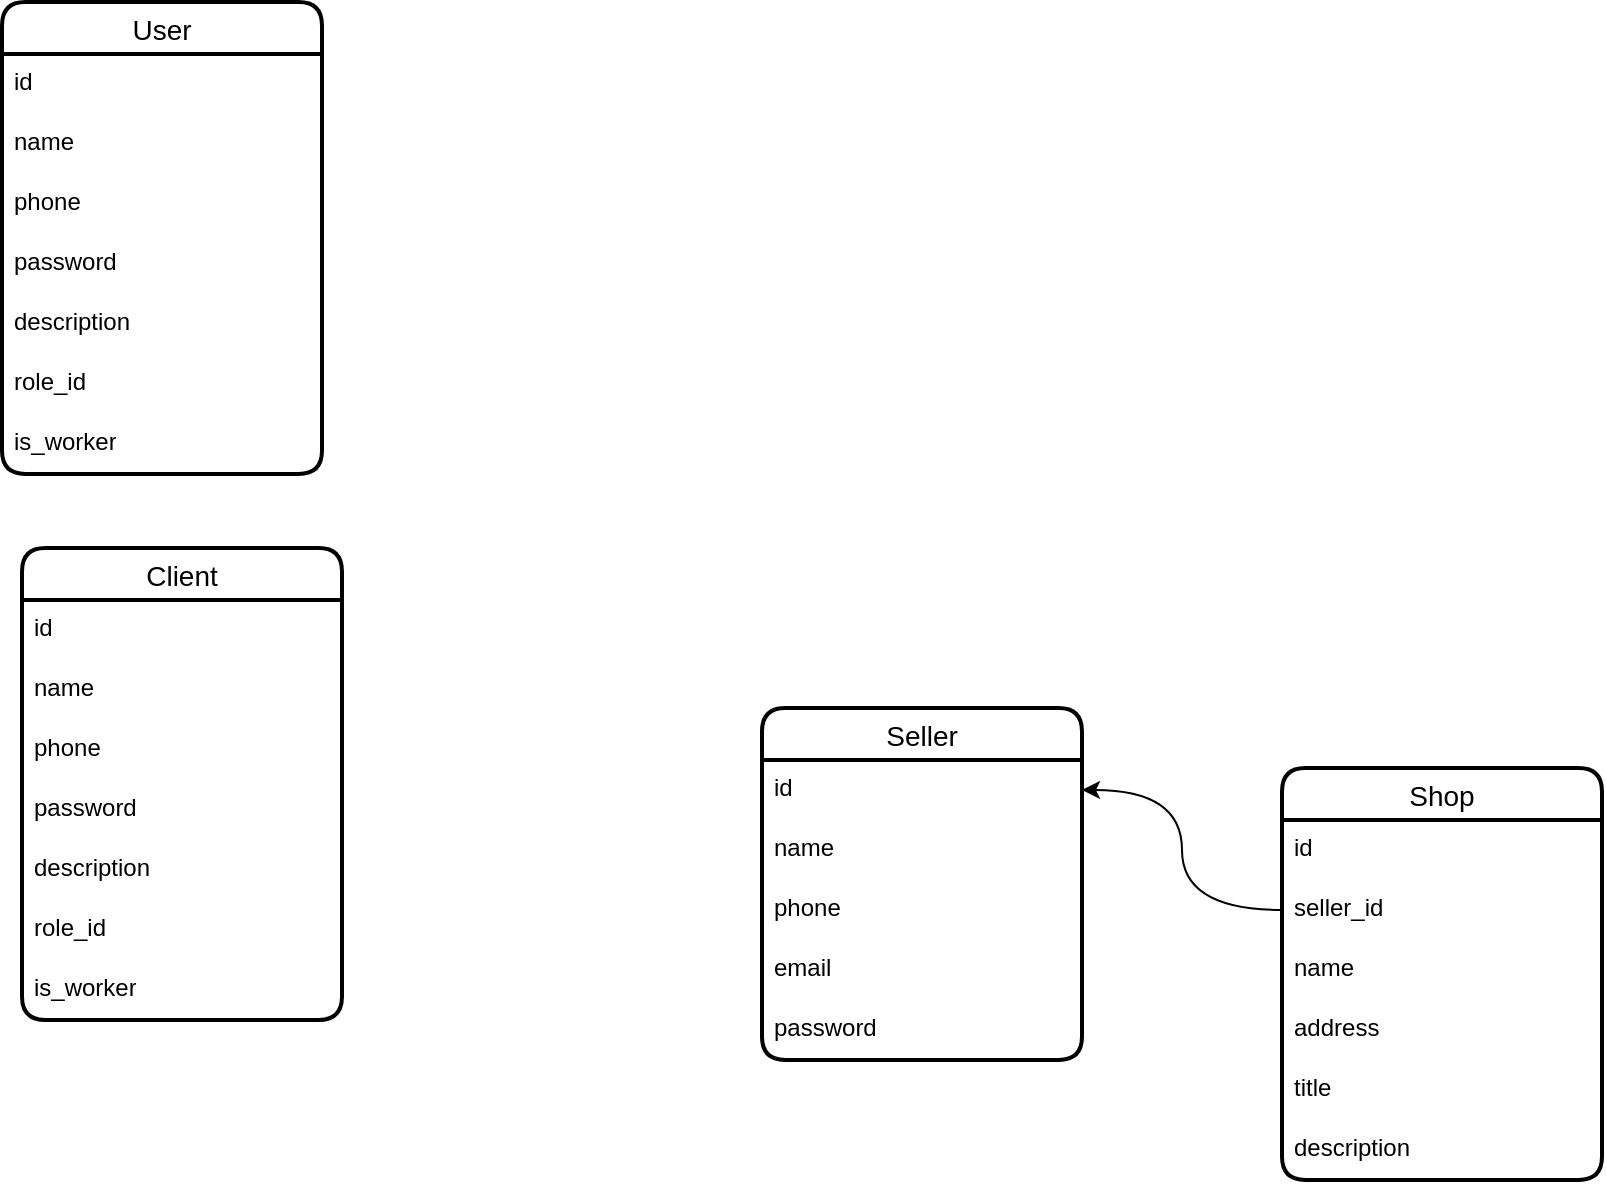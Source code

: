 <mxfile version="22.1.18" type="github">
  <diagram name="Страница — 1" id="BWyZNJxWL8o6nI6jkHpt">
    <mxGraphModel dx="1195" dy="615" grid="1" gridSize="10" guides="1" tooltips="1" connect="1" arrows="1" fold="1" page="1" pageScale="1" pageWidth="827" pageHeight="1169" math="0" shadow="0">
      <root>
        <mxCell id="0" />
        <mxCell id="1" parent="0" />
        <mxCell id="_narJhzpY2zVw0ucGG34-1" value="User" style="swimlane;fontStyle=0;childLayout=stackLayout;horizontal=1;startSize=26;horizontalStack=0;resizeParent=1;resizeParentMax=0;resizeLast=0;collapsible=1;marginBottom=0;align=center;fontSize=14;strokeWidth=2;rounded=1;shadow=0;glass=0;swimlaneLine=1;" vertex="1" parent="1">
          <mxGeometry x="60" y="427" width="160" height="236" as="geometry" />
        </mxCell>
        <mxCell id="_narJhzpY2zVw0ucGG34-2" value="id" style="text;strokeColor=none;fillColor=none;spacingLeft=4;spacingRight=4;overflow=hidden;rotatable=0;points=[[0,0.5],[1,0.5]];portConstraint=eastwest;fontSize=12;whiteSpace=wrap;html=1;" vertex="1" parent="_narJhzpY2zVw0ucGG34-1">
          <mxGeometry y="26" width="160" height="30" as="geometry" />
        </mxCell>
        <mxCell id="_narJhzpY2zVw0ucGG34-3" value="name" style="text;strokeColor=none;fillColor=none;spacingLeft=4;spacingRight=4;overflow=hidden;rotatable=0;points=[[0,0.5],[1,0.5]];portConstraint=eastwest;fontSize=12;whiteSpace=wrap;html=1;" vertex="1" parent="_narJhzpY2zVw0ucGG34-1">
          <mxGeometry y="56" width="160" height="30" as="geometry" />
        </mxCell>
        <mxCell id="_narJhzpY2zVw0ucGG34-4" value="phone" style="text;strokeColor=none;fillColor=none;spacingLeft=4;spacingRight=4;overflow=hidden;rotatable=0;points=[[0,0.5],[1,0.5]];portConstraint=eastwest;fontSize=12;whiteSpace=wrap;html=1;" vertex="1" parent="_narJhzpY2zVw0ucGG34-1">
          <mxGeometry y="86" width="160" height="30" as="geometry" />
        </mxCell>
        <mxCell id="_narJhzpY2zVw0ucGG34-5" value="password" style="text;strokeColor=none;fillColor=none;spacingLeft=4;spacingRight=4;overflow=hidden;rotatable=0;points=[[0,0.5],[1,0.5]];portConstraint=eastwest;fontSize=12;whiteSpace=wrap;html=1;" vertex="1" parent="_narJhzpY2zVw0ucGG34-1">
          <mxGeometry y="116" width="160" height="30" as="geometry" />
        </mxCell>
        <mxCell id="_narJhzpY2zVw0ucGG34-6" value="description" style="text;strokeColor=none;fillColor=none;spacingLeft=4;spacingRight=4;overflow=hidden;rotatable=0;points=[[0,0.5],[1,0.5]];portConstraint=eastwest;fontSize=12;whiteSpace=wrap;html=1;" vertex="1" parent="_narJhzpY2zVw0ucGG34-1">
          <mxGeometry y="146" width="160" height="30" as="geometry" />
        </mxCell>
        <mxCell id="_narJhzpY2zVw0ucGG34-7" value="role_id" style="text;strokeColor=none;fillColor=none;spacingLeft=4;spacingRight=4;overflow=hidden;rotatable=0;points=[[0,0.5],[1,0.5]];portConstraint=eastwest;fontSize=12;whiteSpace=wrap;html=1;" vertex="1" parent="_narJhzpY2zVw0ucGG34-1">
          <mxGeometry y="176" width="160" height="30" as="geometry" />
        </mxCell>
        <mxCell id="_narJhzpY2zVw0ucGG34-8" value="is_worker" style="text;strokeColor=none;fillColor=none;spacingLeft=4;spacingRight=4;overflow=hidden;rotatable=0;points=[[0,0.5],[1,0.5]];portConstraint=eastwest;fontSize=12;whiteSpace=wrap;html=1;" vertex="1" parent="_narJhzpY2zVw0ucGG34-1">
          <mxGeometry y="206" width="160" height="30" as="geometry" />
        </mxCell>
        <mxCell id="_narJhzpY2zVw0ucGG34-9" value="Client" style="swimlane;fontStyle=0;childLayout=stackLayout;horizontal=1;startSize=26;horizontalStack=0;resizeParent=1;resizeParentMax=0;resizeLast=0;collapsible=1;marginBottom=0;align=center;fontSize=14;strokeWidth=2;rounded=1;shadow=0;glass=0;swimlaneLine=1;" vertex="1" parent="1">
          <mxGeometry x="70" y="700" width="160" height="236" as="geometry" />
        </mxCell>
        <mxCell id="_narJhzpY2zVw0ucGG34-10" value="id" style="text;strokeColor=none;fillColor=none;spacingLeft=4;spacingRight=4;overflow=hidden;rotatable=0;points=[[0,0.5],[1,0.5]];portConstraint=eastwest;fontSize=12;whiteSpace=wrap;html=1;" vertex="1" parent="_narJhzpY2zVw0ucGG34-9">
          <mxGeometry y="26" width="160" height="30" as="geometry" />
        </mxCell>
        <mxCell id="_narJhzpY2zVw0ucGG34-11" value="name" style="text;strokeColor=none;fillColor=none;spacingLeft=4;spacingRight=4;overflow=hidden;rotatable=0;points=[[0,0.5],[1,0.5]];portConstraint=eastwest;fontSize=12;whiteSpace=wrap;html=1;" vertex="1" parent="_narJhzpY2zVw0ucGG34-9">
          <mxGeometry y="56" width="160" height="30" as="geometry" />
        </mxCell>
        <mxCell id="_narJhzpY2zVw0ucGG34-12" value="phone" style="text;strokeColor=none;fillColor=none;spacingLeft=4;spacingRight=4;overflow=hidden;rotatable=0;points=[[0,0.5],[1,0.5]];portConstraint=eastwest;fontSize=12;whiteSpace=wrap;html=1;" vertex="1" parent="_narJhzpY2zVw0ucGG34-9">
          <mxGeometry y="86" width="160" height="30" as="geometry" />
        </mxCell>
        <mxCell id="_narJhzpY2zVw0ucGG34-13" value="password" style="text;strokeColor=none;fillColor=none;spacingLeft=4;spacingRight=4;overflow=hidden;rotatable=0;points=[[0,0.5],[1,0.5]];portConstraint=eastwest;fontSize=12;whiteSpace=wrap;html=1;" vertex="1" parent="_narJhzpY2zVw0ucGG34-9">
          <mxGeometry y="116" width="160" height="30" as="geometry" />
        </mxCell>
        <mxCell id="_narJhzpY2zVw0ucGG34-14" value="description" style="text;strokeColor=none;fillColor=none;spacingLeft=4;spacingRight=4;overflow=hidden;rotatable=0;points=[[0,0.5],[1,0.5]];portConstraint=eastwest;fontSize=12;whiteSpace=wrap;html=1;" vertex="1" parent="_narJhzpY2zVw0ucGG34-9">
          <mxGeometry y="146" width="160" height="30" as="geometry" />
        </mxCell>
        <mxCell id="_narJhzpY2zVw0ucGG34-15" value="role_id" style="text;strokeColor=none;fillColor=none;spacingLeft=4;spacingRight=4;overflow=hidden;rotatable=0;points=[[0,0.5],[1,0.5]];portConstraint=eastwest;fontSize=12;whiteSpace=wrap;html=1;" vertex="1" parent="_narJhzpY2zVw0ucGG34-9">
          <mxGeometry y="176" width="160" height="30" as="geometry" />
        </mxCell>
        <mxCell id="_narJhzpY2zVw0ucGG34-16" value="is_worker" style="text;strokeColor=none;fillColor=none;spacingLeft=4;spacingRight=4;overflow=hidden;rotatable=0;points=[[0,0.5],[1,0.5]];portConstraint=eastwest;fontSize=12;whiteSpace=wrap;html=1;" vertex="1" parent="_narJhzpY2zVw0ucGG34-9">
          <mxGeometry y="206" width="160" height="30" as="geometry" />
        </mxCell>
        <mxCell id="_narJhzpY2zVw0ucGG34-17" value="Seller" style="swimlane;fontStyle=0;childLayout=stackLayout;horizontal=1;startSize=26;horizontalStack=0;resizeParent=1;resizeParentMax=0;resizeLast=0;collapsible=1;marginBottom=0;align=center;fontSize=14;strokeWidth=2;rounded=1;shadow=0;glass=0;swimlaneLine=1;" vertex="1" parent="1">
          <mxGeometry x="440" y="780" width="160" height="176" as="geometry" />
        </mxCell>
        <mxCell id="_narJhzpY2zVw0ucGG34-18" value="id" style="text;strokeColor=none;fillColor=none;spacingLeft=4;spacingRight=4;overflow=hidden;rotatable=0;points=[[0,0.5],[1,0.5]];portConstraint=eastwest;fontSize=12;whiteSpace=wrap;html=1;" vertex="1" parent="_narJhzpY2zVw0ucGG34-17">
          <mxGeometry y="26" width="160" height="30" as="geometry" />
        </mxCell>
        <mxCell id="_narJhzpY2zVw0ucGG34-19" value="name" style="text;strokeColor=none;fillColor=none;spacingLeft=4;spacingRight=4;overflow=hidden;rotatable=0;points=[[0,0.5],[1,0.5]];portConstraint=eastwest;fontSize=12;whiteSpace=wrap;html=1;" vertex="1" parent="_narJhzpY2zVw0ucGG34-17">
          <mxGeometry y="56" width="160" height="30" as="geometry" />
        </mxCell>
        <mxCell id="_narJhzpY2zVw0ucGG34-20" value="phone" style="text;strokeColor=none;fillColor=none;spacingLeft=4;spacingRight=4;overflow=hidden;rotatable=0;points=[[0,0.5],[1,0.5]];portConstraint=eastwest;fontSize=12;whiteSpace=wrap;html=1;" vertex="1" parent="_narJhzpY2zVw0ucGG34-17">
          <mxGeometry y="86" width="160" height="30" as="geometry" />
        </mxCell>
        <mxCell id="_narJhzpY2zVw0ucGG34-25" value="email" style="text;strokeColor=none;fillColor=none;spacingLeft=4;spacingRight=4;overflow=hidden;rotatable=0;points=[[0,0.5],[1,0.5]];portConstraint=eastwest;fontSize=12;whiteSpace=wrap;html=1;" vertex="1" parent="_narJhzpY2zVw0ucGG34-17">
          <mxGeometry y="116" width="160" height="30" as="geometry" />
        </mxCell>
        <mxCell id="_narJhzpY2zVw0ucGG34-21" value="password" style="text;strokeColor=none;fillColor=none;spacingLeft=4;spacingRight=4;overflow=hidden;rotatable=0;points=[[0,0.5],[1,0.5]];portConstraint=eastwest;fontSize=12;whiteSpace=wrap;html=1;" vertex="1" parent="_narJhzpY2zVw0ucGG34-17">
          <mxGeometry y="146" width="160" height="30" as="geometry" />
        </mxCell>
        <mxCell id="_narJhzpY2zVw0ucGG34-27" value="Shop" style="swimlane;fontStyle=0;childLayout=stackLayout;horizontal=1;startSize=26;horizontalStack=0;resizeParent=1;resizeParentMax=0;resizeLast=0;collapsible=1;marginBottom=0;align=center;fontSize=14;strokeWidth=2;rounded=1;shadow=0;glass=0;swimlaneLine=1;" vertex="1" parent="1">
          <mxGeometry x="700" y="810" width="160" height="206" as="geometry" />
        </mxCell>
        <mxCell id="_narJhzpY2zVw0ucGG34-28" value="id" style="text;strokeColor=none;fillColor=none;spacingLeft=4;spacingRight=4;overflow=hidden;rotatable=0;points=[[0,0.5],[1,0.5]];portConstraint=eastwest;fontSize=12;whiteSpace=wrap;html=1;" vertex="1" parent="_narJhzpY2zVw0ucGG34-27">
          <mxGeometry y="26" width="160" height="30" as="geometry" />
        </mxCell>
        <mxCell id="_narJhzpY2zVw0ucGG34-33" value="seller_id" style="text;strokeColor=none;fillColor=none;spacingLeft=4;spacingRight=4;overflow=hidden;rotatable=0;points=[[0,0.5],[1,0.5]];portConstraint=eastwest;fontSize=12;whiteSpace=wrap;html=1;" vertex="1" parent="_narJhzpY2zVw0ucGG34-27">
          <mxGeometry y="56" width="160" height="30" as="geometry" />
        </mxCell>
        <mxCell id="_narJhzpY2zVw0ucGG34-29" value="name" style="text;strokeColor=none;fillColor=none;spacingLeft=4;spacingRight=4;overflow=hidden;rotatable=0;points=[[0,0.5],[1,0.5]];portConstraint=eastwest;fontSize=12;whiteSpace=wrap;html=1;" vertex="1" parent="_narJhzpY2zVw0ucGG34-27">
          <mxGeometry y="86" width="160" height="30" as="geometry" />
        </mxCell>
        <mxCell id="_narJhzpY2zVw0ucGG34-30" value="address" style="text;strokeColor=none;fillColor=none;spacingLeft=4;spacingRight=4;overflow=hidden;rotatable=0;points=[[0,0.5],[1,0.5]];portConstraint=eastwest;fontSize=12;whiteSpace=wrap;html=1;" vertex="1" parent="_narJhzpY2zVw0ucGG34-27">
          <mxGeometry y="116" width="160" height="30" as="geometry" />
        </mxCell>
        <mxCell id="_narJhzpY2zVw0ucGG34-31" value="title" style="text;strokeColor=none;fillColor=none;spacingLeft=4;spacingRight=4;overflow=hidden;rotatable=0;points=[[0,0.5],[1,0.5]];portConstraint=eastwest;fontSize=12;whiteSpace=wrap;html=1;" vertex="1" parent="_narJhzpY2zVw0ucGG34-27">
          <mxGeometry y="146" width="160" height="30" as="geometry" />
        </mxCell>
        <mxCell id="_narJhzpY2zVw0ucGG34-32" value="description" style="text;strokeColor=none;fillColor=none;spacingLeft=4;spacingRight=4;overflow=hidden;rotatable=0;points=[[0,0.5],[1,0.5]];portConstraint=eastwest;fontSize=12;whiteSpace=wrap;html=1;" vertex="1" parent="_narJhzpY2zVw0ucGG34-27">
          <mxGeometry y="176" width="160" height="30" as="geometry" />
        </mxCell>
        <mxCell id="_narJhzpY2zVw0ucGG34-34" style="edgeStyle=orthogonalEdgeStyle;rounded=0;orthogonalLoop=1;jettySize=auto;html=1;entryX=1;entryY=0.5;entryDx=0;entryDy=0;curved=1;" edge="1" parent="1" source="_narJhzpY2zVw0ucGG34-33" target="_narJhzpY2zVw0ucGG34-18">
          <mxGeometry relative="1" as="geometry" />
        </mxCell>
      </root>
    </mxGraphModel>
  </diagram>
</mxfile>
